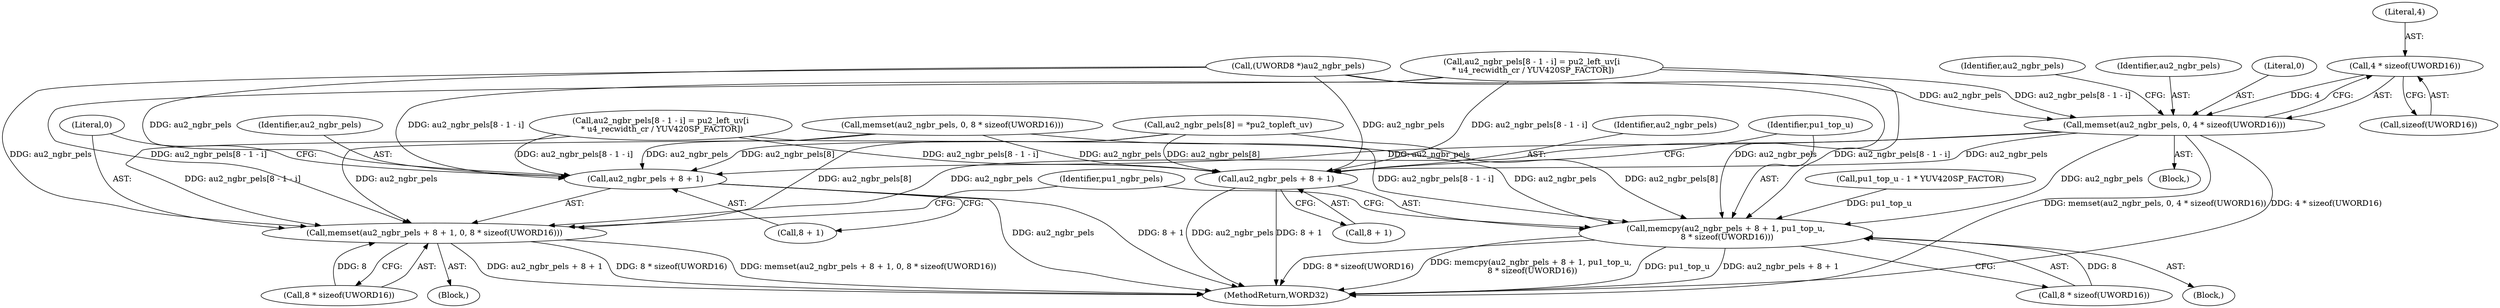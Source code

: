 digraph "0_Android_a583270e1c96d307469c83dc42bd3c5f1b9ef63f@API" {
"1002795" [label="(Call,4 * sizeof(UWORD16))"];
"1002792" [label="(Call,memset(au2_ngbr_pels, 0, 4 * sizeof(UWORD16)))"];
"1002817" [label="(Call,memcpy(au2_ngbr_pels + 8 + 1, pu1_top_u,\n 8 * sizeof(UWORD16)))"];
"1002818" [label="(Call,au2_ngbr_pels + 8 + 1)"];
"1002830" [label="(Call,memset(au2_ngbr_pels + 8 + 1, 0, 8 * sizeof(UWORD16)))"];
"1002831" [label="(Call,au2_ngbr_pels + 8 + 1)"];
"1003254" [label="(MethodReturn,WORD32)"];
"1002796" [label="(Literal,4)"];
"1002817" [label="(Call,memcpy(au2_ngbr_pels + 8 + 1, pu1_top_u,\n 8 * sizeof(UWORD16)))"];
"1002791" [label="(Block,)"];
"1002737" [label="(Call,au2_ngbr_pels[8 - 1 - i] = pu2_left_uv[i\n * u4_recwidth_cr / YUV420SP_FACTOR])"];
"1002801" [label="(Call,memset(au2_ngbr_pels, 0, 8 * sizeof(UWORD16)))"];
"1002830" [label="(Call,memset(au2_ngbr_pels + 8 + 1, 0, 8 * sizeof(UWORD16)))"];
"1002795" [label="(Call,4 * sizeof(UWORD16))"];
"1002823" [label="(Identifier,pu1_top_u)"];
"1002810" [label="(Identifier,au2_ngbr_pels)"];
"1002833" [label="(Call,8 + 1)"];
"1000682" [label="(Call,pu1_top_u - 1 * YUV420SP_FACTOR)"];
"1002831" [label="(Call,au2_ngbr_pels + 8 + 1)"];
"1002793" [label="(Identifier,au2_ngbr_pels)"];
"1002829" [label="(Block,)"];
"1002818" [label="(Call,au2_ngbr_pels + 8 + 1)"];
"1002692" [label="(Call,(UWORD8 *)au2_ngbr_pels)"];
"1002797" [label="(Call,sizeof(UWORD16))"];
"1002832" [label="(Identifier,au2_ngbr_pels)"];
"1002842" [label="(Identifier,pu1_ngbr_pels)"];
"1002824" [label="(Call,8 * sizeof(UWORD16))"];
"1002808" [label="(Call,au2_ngbr_pels[8] = *pu2_topleft_uv)"];
"1002816" [label="(Block,)"];
"1002837" [label="(Call,8 * sizeof(UWORD16))"];
"1002775" [label="(Call,au2_ngbr_pels[8 - 1 - i] = pu2_left_uv[i\n * u4_recwidth_cr / YUV420SP_FACTOR])"];
"1002836" [label="(Literal,0)"];
"1002820" [label="(Call,8 + 1)"];
"1002794" [label="(Literal,0)"];
"1002819" [label="(Identifier,au2_ngbr_pels)"];
"1002792" [label="(Call,memset(au2_ngbr_pels, 0, 4 * sizeof(UWORD16)))"];
"1002795" -> "1002792"  [label="AST: "];
"1002795" -> "1002797"  [label="CFG: "];
"1002796" -> "1002795"  [label="AST: "];
"1002797" -> "1002795"  [label="AST: "];
"1002792" -> "1002795"  [label="CFG: "];
"1002795" -> "1002792"  [label="DDG: 4"];
"1002792" -> "1002791"  [label="AST: "];
"1002793" -> "1002792"  [label="AST: "];
"1002794" -> "1002792"  [label="AST: "];
"1002810" -> "1002792"  [label="CFG: "];
"1002792" -> "1003254"  [label="DDG: memset(au2_ngbr_pels, 0, 4 * sizeof(UWORD16))"];
"1002792" -> "1003254"  [label="DDG: 4 * sizeof(UWORD16)"];
"1002692" -> "1002792"  [label="DDG: au2_ngbr_pels"];
"1002737" -> "1002792"  [label="DDG: au2_ngbr_pels[8 - 1 - i]"];
"1002792" -> "1002817"  [label="DDG: au2_ngbr_pels"];
"1002792" -> "1002818"  [label="DDG: au2_ngbr_pels"];
"1002792" -> "1002830"  [label="DDG: au2_ngbr_pels"];
"1002792" -> "1002831"  [label="DDG: au2_ngbr_pels"];
"1002817" -> "1002816"  [label="AST: "];
"1002817" -> "1002824"  [label="CFG: "];
"1002818" -> "1002817"  [label="AST: "];
"1002823" -> "1002817"  [label="AST: "];
"1002824" -> "1002817"  [label="AST: "];
"1002842" -> "1002817"  [label="CFG: "];
"1002817" -> "1003254"  [label="DDG: au2_ngbr_pels + 8 + 1"];
"1002817" -> "1003254"  [label="DDG: 8 * sizeof(UWORD16)"];
"1002817" -> "1003254"  [label="DDG: memcpy(au2_ngbr_pels + 8 + 1, pu1_top_u,\n 8 * sizeof(UWORD16))"];
"1002817" -> "1003254"  [label="DDG: pu1_top_u"];
"1002801" -> "1002817"  [label="DDG: au2_ngbr_pels"];
"1002692" -> "1002817"  [label="DDG: au2_ngbr_pels"];
"1002775" -> "1002817"  [label="DDG: au2_ngbr_pels[8 - 1 - i]"];
"1002808" -> "1002817"  [label="DDG: au2_ngbr_pels[8]"];
"1002737" -> "1002817"  [label="DDG: au2_ngbr_pels[8 - 1 - i]"];
"1000682" -> "1002817"  [label="DDG: pu1_top_u"];
"1002824" -> "1002817"  [label="DDG: 8"];
"1002818" -> "1002820"  [label="CFG: "];
"1002819" -> "1002818"  [label="AST: "];
"1002820" -> "1002818"  [label="AST: "];
"1002823" -> "1002818"  [label="CFG: "];
"1002818" -> "1003254"  [label="DDG: 8 + 1"];
"1002818" -> "1003254"  [label="DDG: au2_ngbr_pels"];
"1002801" -> "1002818"  [label="DDG: au2_ngbr_pels"];
"1002692" -> "1002818"  [label="DDG: au2_ngbr_pels"];
"1002775" -> "1002818"  [label="DDG: au2_ngbr_pels[8 - 1 - i]"];
"1002808" -> "1002818"  [label="DDG: au2_ngbr_pels[8]"];
"1002737" -> "1002818"  [label="DDG: au2_ngbr_pels[8 - 1 - i]"];
"1002830" -> "1002829"  [label="AST: "];
"1002830" -> "1002837"  [label="CFG: "];
"1002831" -> "1002830"  [label="AST: "];
"1002836" -> "1002830"  [label="AST: "];
"1002837" -> "1002830"  [label="AST: "];
"1002842" -> "1002830"  [label="CFG: "];
"1002830" -> "1003254"  [label="DDG: au2_ngbr_pels + 8 + 1"];
"1002830" -> "1003254"  [label="DDG: 8 * sizeof(UWORD16)"];
"1002830" -> "1003254"  [label="DDG: memset(au2_ngbr_pels + 8 + 1, 0, 8 * sizeof(UWORD16))"];
"1002801" -> "1002830"  [label="DDG: au2_ngbr_pels"];
"1002692" -> "1002830"  [label="DDG: au2_ngbr_pels"];
"1002775" -> "1002830"  [label="DDG: au2_ngbr_pels[8 - 1 - i]"];
"1002808" -> "1002830"  [label="DDG: au2_ngbr_pels[8]"];
"1002737" -> "1002830"  [label="DDG: au2_ngbr_pels[8 - 1 - i]"];
"1002837" -> "1002830"  [label="DDG: 8"];
"1002831" -> "1002833"  [label="CFG: "];
"1002832" -> "1002831"  [label="AST: "];
"1002833" -> "1002831"  [label="AST: "];
"1002836" -> "1002831"  [label="CFG: "];
"1002831" -> "1003254"  [label="DDG: au2_ngbr_pels"];
"1002831" -> "1003254"  [label="DDG: 8 + 1"];
"1002801" -> "1002831"  [label="DDG: au2_ngbr_pels"];
"1002692" -> "1002831"  [label="DDG: au2_ngbr_pels"];
"1002775" -> "1002831"  [label="DDG: au2_ngbr_pels[8 - 1 - i]"];
"1002808" -> "1002831"  [label="DDG: au2_ngbr_pels[8]"];
"1002737" -> "1002831"  [label="DDG: au2_ngbr_pels[8 - 1 - i]"];
}
